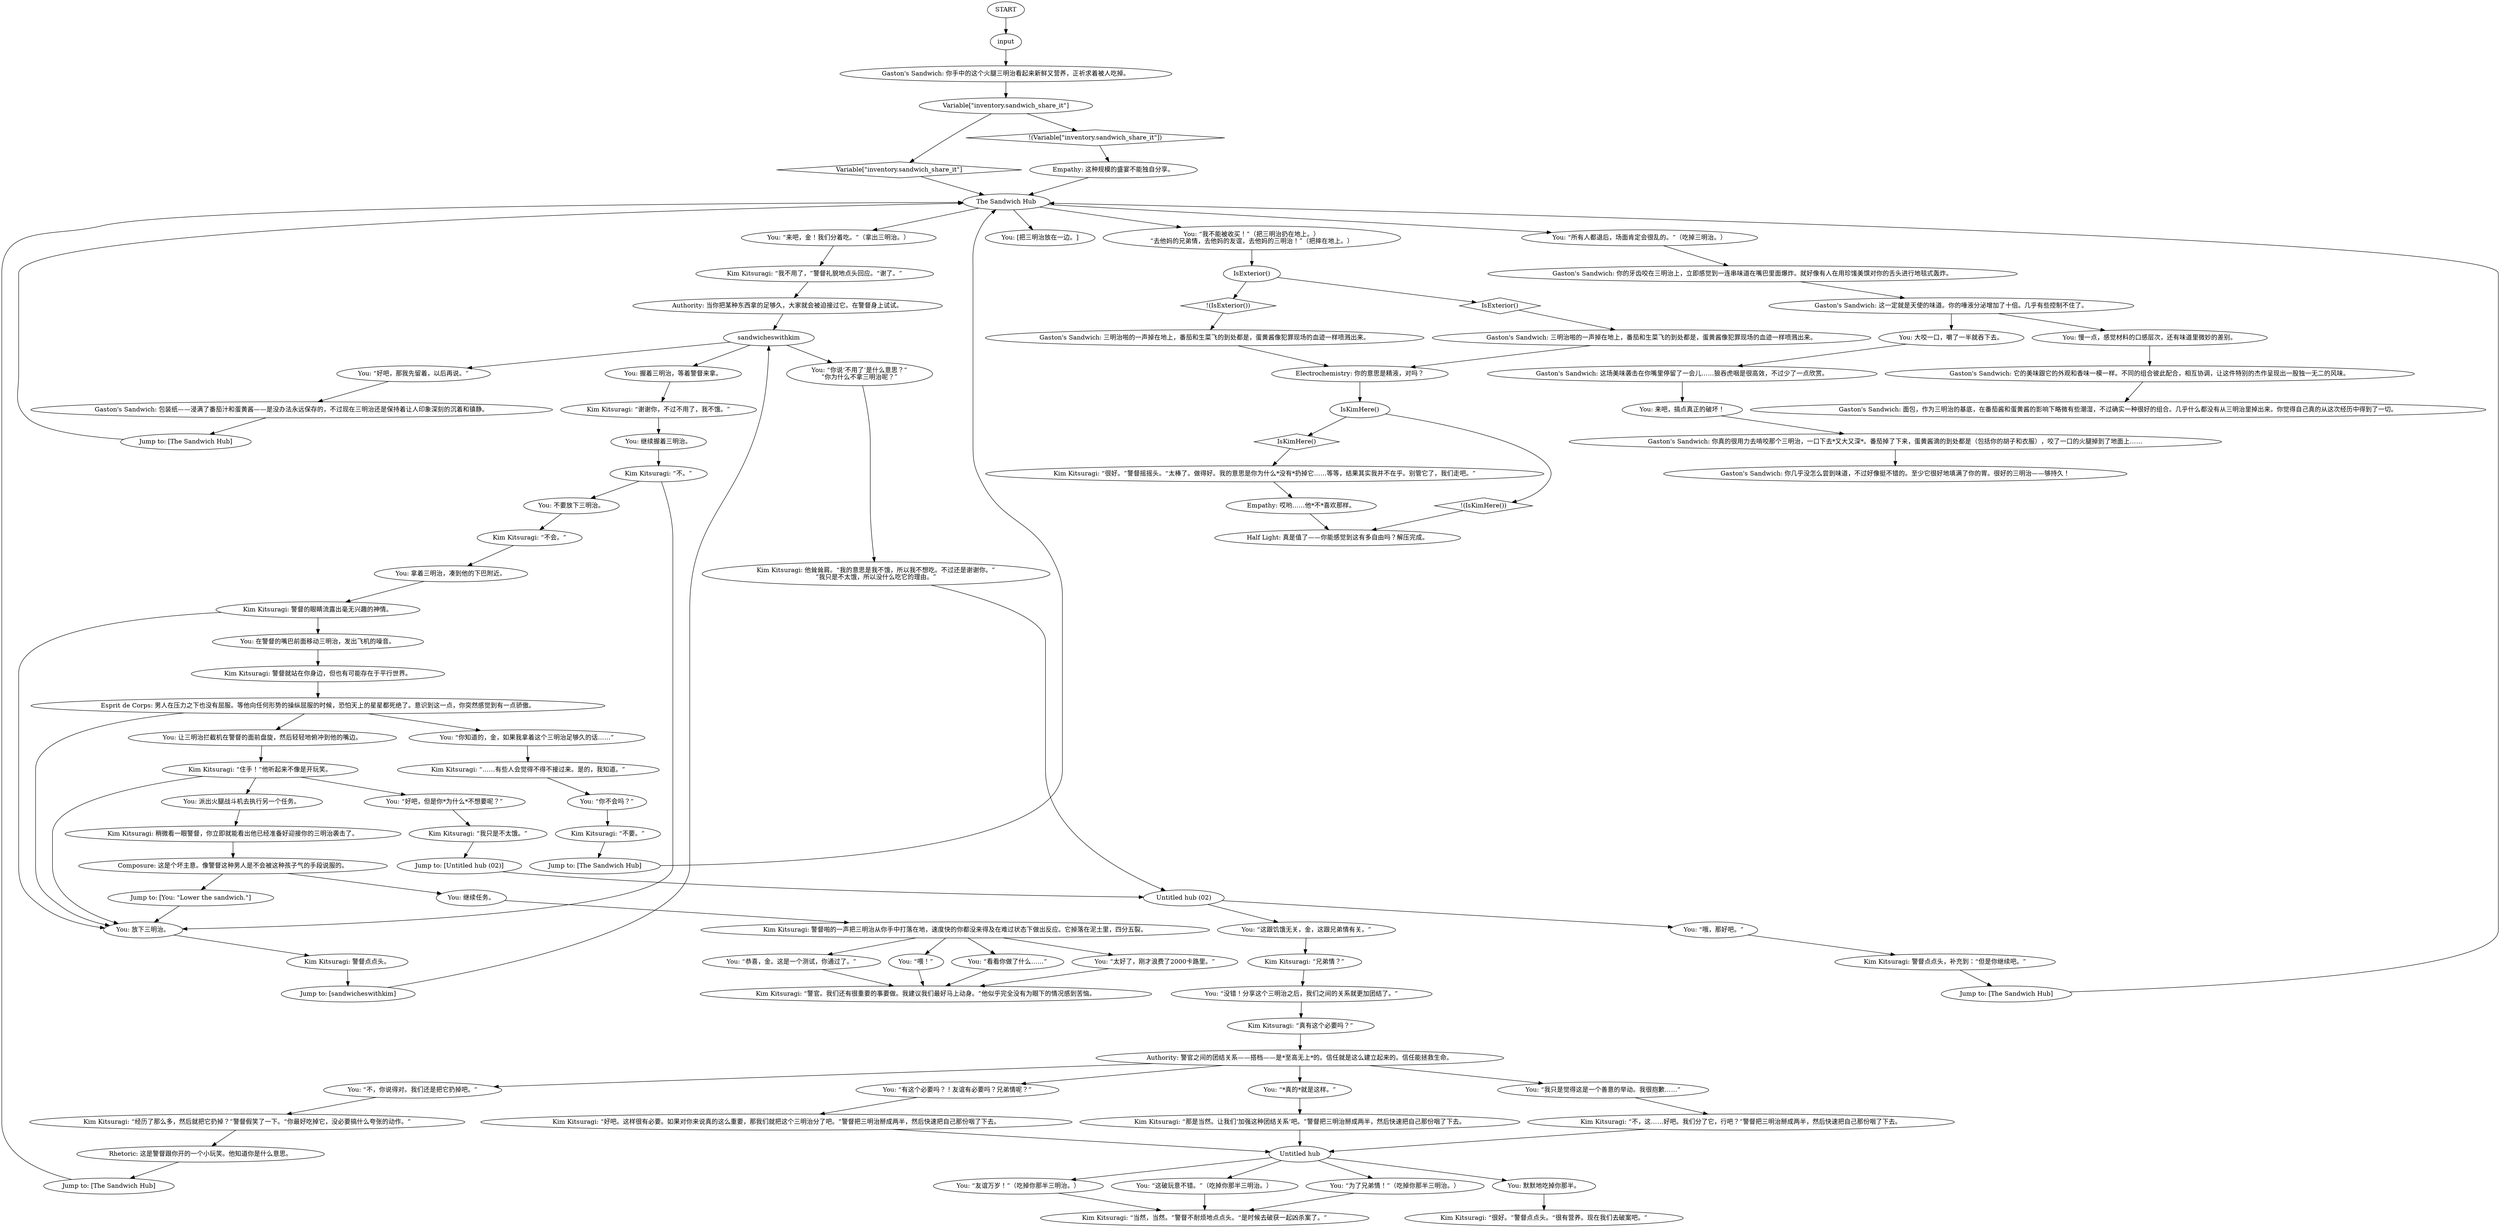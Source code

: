 # INVENTORY / GIANT HAM SANDWICH
# Eating Gaston's ham-sandwich.
# ==================================================
digraph G {
	  0 [label="START"];
	  1 [label="input"];
	  2 [label="You: “友谊万岁！”（吃掉你那半三明治。）"];
	  3 [label="Kim Kitsuragi: “我不用了，”警督礼貌地点头回应。“谢了。”"];
	  4 [label="Gaston's Sandwich: 你真的很用力去啃咬那个三明治，一口下去*又大又深*。番茄掉了下来，蛋黄酱滴的到处都是（包括你的胡子和衣服），咬了一口的火腿掉到了地面上……"];
	  5 [label="You: “恭喜，金。这是一个测试，你通过了。”"];
	  6 [label="You: “你说‘不用了’是什么意思？”\n“你为什么不拿三明治呢？”"];
	  7 [label="You: 继续任务。"];
	  8 [label="You: “没错！分享这个三明治之后，我们之间的关系就更加团结了。”"];
	  9 [label="You: “我只是觉得这是一个善意的举动。我很抱歉……”"];
	  10 [label="Esprit de Corps: 男人在压力之下也没有屈服。等他向任何形势的操纵屈服的时候，恐怕天上的星星都死绝了。意识到这一点，你突然感觉到有一点骄傲。"];
	  11 [label="Variable[\"inventory.sandwich_share_it\"]"];
	  12 [label="Variable[\"inventory.sandwich_share_it\"]", shape=diamond];
	  13 [label="!(Variable[\"inventory.sandwich_share_it\"])", shape=diamond];
	  14 [label="You: “这破玩意不错。”（吃掉你那半三明治。）"];
	  15 [label="You: “看看你做了什么……”"];
	  16 [label="You: “太好了，刚才浪费了2000卡路里。”"];
	  17 [label="Kim Kitsuragi: 他耸耸肩。“我的意思是我不饿，所以我不想吃。不过还是谢谢你。”\n“我只是不太饿，所以没什么吃它的理由。”"];
	  18 [label="Kim Kitsuragi: “住手！”他听起来不像是开玩笑。"];
	  19 [label="Kim Kitsuragi: “不，这……好吧。我们分了它，行吧？”警督把三明治掰成两半，然后快速把自己那份咽了下去。"];
	  20 [label="Gaston's Sandwich: 这场美味袭击在你嘴里停留了一会儿……狼吞虎咽是很高效，不过少了一点欣赏。"];
	  21 [label="Kim Kitsuragi: “兄弟情？”"];
	  22 [label="You: 来吧，搞点真正的破坏！"];
	  23 [label="You: 不要放下三明治。"];
	  24 [label="Kim Kitsuragi: “好吧。这样很有必要。如果对你来说真的这么重要，那我们就把这个三明治分了吧。”警督把三明治掰成两半，然后快速把自己那份咽了下去。"];
	  25 [label="You: “来吧，金！我们分着吃。”（拿出三明治。）"];
	  26 [label="You: 握着三明治，等着警督来拿。"];
	  27 [label="You: “有这个必要吗？！友谊有必要吗？兄弟情呢？”"];
	  28 [label="Gaston's Sandwich: 你几乎没怎么尝到味道，不过好像挺不错的。至少它很好地填满了你的胃。很好的三明治——够持久！"];
	  29 [label="You: 派出火腿战斗机去执行另一个任务。"];
	  30 [label="Gaston's Sandwich: 三明治啪的一声掉在地上，番茄和生菜飞的到处都是，蛋黄酱像犯罪现场的血迹一样喷溅出来。"];
	  31 [label="Jump to: [Untitled hub (02)]"];
	  32 [label="Jump to: [sandwicheswithkim]"];
	  33 [label="Kim Kitsuragi: 警督的眼睛流露出毫无兴趣的神情。"];
	  34 [label="Kim Kitsuragi: “警官。我们还有很重要的事要做。我建议我们最好马上动身。”他似乎完全没有为眼下的情况感到苦恼。"];
	  35 [label="IsKimHere()"];
	  36 [label="IsKimHere()", shape=diamond];
	  37 [label="!(IsKimHere())", shape=diamond];
	  38 [label="IsExterior()"];
	  39 [label="IsExterior()", shape=diamond];
	  40 [label="!(IsExterior())", shape=diamond];
	  41 [label="Gaston's Sandwich: 面包，作为三明治的基底，在番茄酱和蛋黄酱的影响下略微有些潮湿，不过确实一种很好的组合。几乎什么都没有从三明治里掉出来。你觉得自己真的从这次经历中得到了一切。"];
	  42 [label="Kim Kitsuragi: 警督啪的一声把三明治从你手中打落在地，速度快的你都没来得及在难过状态下做出反应。它掉落在泥土里，四分五裂。"];
	  43 [label="You: “好吧，但是你*为什么*不想要呢？”"];
	  44 [label="You: “你不会吗？”"];
	  45 [label="Jump to: [The Sandwich Hub]"];
	  46 [label="You: “*真的*就是这样。”"];
	  47 [label="Kim Kitsuragi: 警督点点头。"];
	  48 [label="You: 放下三明治。"];
	  49 [label="Gaston's Sandwich: 它的美味跟它的外观和香味一模一样。不同的组合彼此配合，相互协调，让这件特别的杰作呈现出一股独一无二的风味。"];
	  50 [label="sandwicheswithkim"];
	  51 [label="Kim Kitsuragi: 警督就站在你身边，但也有可能存在于平行世界。"];
	  52 [label="Composure: 这是个坏主意。像警督这种男人是不会被这种孩子气的手段说服的。"];
	  53 [label="You: “我不能被收买！”（把三明治扔在地上。）\n“去他妈的兄弟情，去他妈的友谊，去他妈的三明治！”（把摔在地上。）"];
	  54 [label="Authority: 警官之间的团结关系——搭档——是*至高无上*的。信任就是这么建立起来的。信任能拯救生命。"];
	  55 [label="Kim Kitsuragi: 警督点点头，补充到：“但是你继续吧。”"];
	  56 [label="You: 大咬一口，嚼了一半就吞下去。"];
	  57 [label="You: “好吧，那我先留着，以后再说。”"];
	  58 [label="Kim Kitsuragi: “那是当然。让我们‘加强这种团结关系’吧。”警督把三明治掰成两半，然后快速把自己那份咽了下去。"];
	  59 [label="Kim Kitsuragi: “真有这个必要吗？”"];
	  60 [label="Rhetoric: 这是警督跟你开的一个小玩笑。他知道你是什么意思。"];
	  61 [label="Jump to: [You: \"Lower the sandwich.\"]"];
	  62 [label="You: “所有人都退后，场面肯定会很乱的。”（吃掉三明治。）"];
	  63 [label="You: 让三明治拦截机在警督的面前盘旋，然后轻轻地俯冲到他的嘴边。"];
	  64 [label="You: 默默地吃掉你那半。"];
	  65 [label="You: 在警督的嘴巴前面移动三明治，发出飞机的噪音。"];
	  66 [label="You: “哦，那好吧。”"];
	  67 [label="You: “不，你说得对。我们还是把它扔掉吧。”"];
	  68 [label="The Sandwich Hub"];
	  69 [label="You: 拿着三明治，凑到他的下巴附近。"];
	  70 [label="Kim Kitsuragi: “不会。”"];
	  71 [label="Gaston's Sandwich: 三明治啪的一声掉在地上，番茄和生菜飞的到处都是，蛋黄酱像犯罪现场的血迹一样喷溅出来。"];
	  72 [label="You: 慢一点，感觉材料的口感层次，还有味道里微妙的差别。"];
	  74 [label="Gaston's Sandwich: 你手中的这个火腿三明治看起来新鲜又营养，正祈求着被人吃掉。"];
	  75 [label="You: “为了兄弟情！”（吃掉你那半三明治。）"];
	  76 [label="Half Light: 真是值了——你能感觉到这有多自由吗？解压完成。"];
	  77 [label="Empathy: 这种规模的盛宴不能独自分享。"];
	  78 [label="Empathy: 哎哟……他*不*喜欢那样。"];
	  79 [label="Untitled hub (02)"];
	  80 [label="Gaston's Sandwich: 包装纸——浸满了番茄汁和蛋黄酱——是没办法永远保存的，不过现在三明治还是保持着让人印象深刻的沉着和镇静。"];
	  81 [label="Jump to: [The Sandwich Hub]"];
	  82 [label="Kim Kitsuragi: “很好。”警督点点头。“很有营养。现在我们去破案吧。”"];
	  83 [label="Gaston's Sandwich: 你的牙齿咬在三明治上，立即感觉到一连串味道在嘴巴里面爆炸。就好像有人在用珍馐美馔对你的舌头进行地毯式轰炸。"];
	  84 [label="Gaston's Sandwich: 这一定就是天使的味道。你的唾液分泌增加了十倍。几乎有些控制不住了。"];
	  85 [label="Kim Kitsuragi: “谢谢你，不过不用了，我不饿。”"];
	  86 [label="You: “喂！”"];
	  87 [label="Kim Kitsuragi: 稍微看一眼警督，你立即就能看出他已经准备好迎接你的三明治袭击了。"];
	  88 [label="Kim Kitsuragi: “很好。”警督摇摇头。“太棒了。做得好。我的意思是你为什么*没有*扔掉它……等等，结果其实我并不在乎。别管它了，我们走吧。”"];
	  89 [label="Electrochemistry: 你的意思是精液，对吗？"];
	  90 [label="You: “这跟饥饿无关，金，这跟兄弟情有关。”"];
	  91 [label="You: “你知道的，金，如果我拿着这个三明治足够久的话……”"];
	  92 [label="Kim Kitsuragi: “当然，当然。”警督不耐烦地点点头。“是时候去破获一起凶杀案了。”"];
	  93 [label="You: [把三明治放在一边。]"];
	  94 [label="Jump to: [The Sandwich Hub]"];
	  95 [label="Jump to: [The Sandwich Hub]"];
	  96 [label="Kim Kitsuragi: “经历了那么多，然后就把它扔掉？”警督假笑了一下。“你最好吃掉它，没必要搞什么夸张的动作。”"];
	  97 [label="Untitled hub"];
	  98 [label="Kim Kitsuragi: “不。”"];
	  99 [label="Authority: 当你把某种东西拿的足够久，大家就会被迫接过它。在警督身上试试。"];
	  100 [label="You: 继续握着三明治。"];
	  101 [label="Kim Kitsuragi: “……有些人会觉得不得不接过来。是的，我知道。”"];
	  102 [label="Kim Kitsuragi: “不要。”"];
	  103 [label="Kim Kitsuragi: “我只是不太饿。”"];
	  0 -> 1
	  1 -> 74
	  2 -> 92
	  3 -> 99
	  4 -> 28
	  5 -> 34
	  6 -> 17
	  7 -> 42
	  8 -> 59
	  9 -> 19
	  10 -> 48
	  10 -> 91
	  10 -> 63
	  11 -> 12
	  11 -> 13
	  12 -> 68
	  13 -> 77
	  14 -> 92
	  15 -> 34
	  16 -> 34
	  17 -> 79
	  18 -> 48
	  18 -> 43
	  18 -> 29
	  19 -> 97
	  20 -> 22
	  21 -> 8
	  22 -> 4
	  23 -> 70
	  24 -> 97
	  25 -> 3
	  26 -> 85
	  27 -> 24
	  29 -> 87
	  30 -> 89
	  31 -> 79
	  32 -> 50
	  33 -> 48
	  33 -> 65
	  35 -> 36
	  35 -> 37
	  36 -> 88
	  37 -> 76
	  38 -> 40
	  38 -> 39
	  39 -> 30
	  40 -> 71
	  42 -> 16
	  42 -> 5
	  42 -> 86
	  42 -> 15
	  43 -> 103
	  44 -> 102
	  45 -> 68
	  46 -> 58
	  47 -> 32
	  48 -> 47
	  49 -> 41
	  50 -> 57
	  50 -> 26
	  50 -> 6
	  51 -> 10
	  52 -> 61
	  52 -> 7
	  53 -> 38
	  54 -> 9
	  54 -> 67
	  54 -> 27
	  54 -> 46
	  55 -> 81
	  56 -> 20
	  57 -> 80
	  58 -> 97
	  59 -> 54
	  60 -> 45
	  61 -> 48
	  62 -> 83
	  63 -> 18
	  64 -> 82
	  65 -> 51
	  66 -> 55
	  67 -> 96
	  68 -> 25
	  68 -> 93
	  68 -> 53
	  68 -> 62
	  69 -> 33
	  70 -> 69
	  71 -> 89
	  72 -> 49
	  74 -> 11
	  75 -> 92
	  77 -> 68
	  78 -> 76
	  79 -> 90
	  79 -> 66
	  80 -> 94
	  81 -> 68
	  83 -> 84
	  84 -> 72
	  84 -> 56
	  85 -> 100
	  86 -> 34
	  87 -> 52
	  88 -> 78
	  89 -> 35
	  90 -> 21
	  91 -> 101
	  94 -> 68
	  95 -> 68
	  96 -> 60
	  97 -> 64
	  97 -> 2
	  97 -> 75
	  97 -> 14
	  98 -> 48
	  98 -> 23
	  99 -> 50
	  100 -> 98
	  101 -> 44
	  102 -> 95
	  103 -> 31
}

